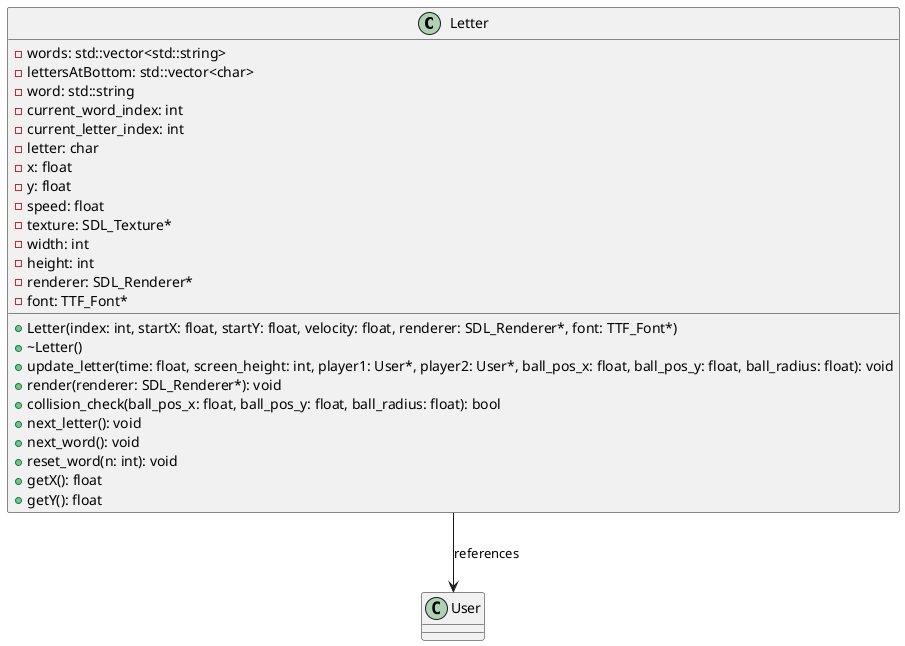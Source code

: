 @startuml Letter Class

class Letter {
  -words: std::vector<std::string>
  -lettersAtBottom: std::vector<char>
  -word: std::string
  -current_word_index: int
  -current_letter_index: int
  -letter: char
  -x: float
  -y: float
  -speed: float
  -texture: SDL_Texture*
  -width: int
  -height: int
  -renderer: SDL_Renderer*
  -font: TTF_Font*

  +Letter(index: int, startX: float, startY: float, velocity: float, renderer: SDL_Renderer*, font: TTF_Font*)
  +~Letter()
  +update_letter(time: float, screen_height: int, player1: User*, player2: User*, ball_pos_x: float, ball_pos_y: float, ball_radius: float): void
  +render(renderer: SDL_Renderer*): void
  +collision_check(ball_pos_x: float, ball_pos_y: float, ball_radius: float): bool
  +next_letter(): void
  +next_word(): void
  +reset_word(n: int): void
  +getX(): float
  +getY(): float
}

class User {
}

Letter --> User: references

@enduml
